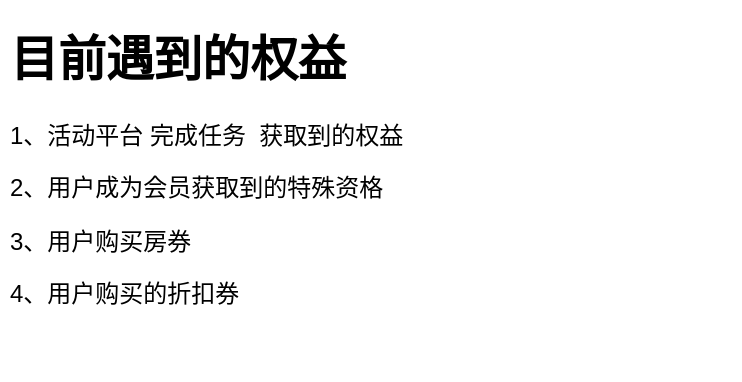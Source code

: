 <mxfile version="11.3.0" type="github" pages="1"><diagram id="ASpGRyfzXIk038cy7oYj" name="Page-1"><mxGraphModel dx="1045" dy="707" grid="1" gridSize="10" guides="1" tooltips="1" connect="1" arrows="1" fold="1" page="1" pageScale="1" pageWidth="827" pageHeight="1169" math="0" shadow="0"><root><mxCell id="0"/><mxCell id="1" parent="0"/><mxCell id="lqrij6iSkJARUWn-H7WU-6" value="&lt;h1&gt;目前遇到的权益&lt;/h1&gt;&lt;p&gt;1、活动平台 完成任务&amp;nbsp; 获取到的权益&lt;/p&gt;&lt;p&gt;2、用户成为会员获取到的特殊资格&lt;/p&gt;&lt;p&gt;3、用户购买房券&lt;/p&gt;&lt;p&gt;4、用户购买的折扣券&lt;/p&gt;" style="text;html=1;strokeColor=none;fillColor=none;spacing=5;spacingTop=-20;whiteSpace=wrap;overflow=hidden;rounded=0;" vertex="1" parent="1"><mxGeometry x="80" y="240" width="370" height="180" as="geometry"/></mxCell><mxCell id="lqrij6iSkJARUWn-H7WU-7" value="Untitled Layer" parent="0" visible="0"/><mxCell id="lqrij6iSkJARUWn-H7WU-8" value="" style="rounded=0;whiteSpace=wrap;html=1;" vertex="1" parent="lqrij6iSkJARUWn-H7WU-7"><mxGeometry x="360" y="80" width="120" height="60" as="geometry"/></mxCell><mxCell id="lqrij6iSkJARUWn-H7WU-9" value="代金券" style="rounded=0;whiteSpace=wrap;html=1;" vertex="1" parent="lqrij6iSkJARUWn-H7WU-7"><mxGeometry x="80" y="280" width="120" height="60" as="geometry"/></mxCell><mxCell id="lqrij6iSkJARUWn-H7WU-10" value="促销" style="rounded=0;whiteSpace=wrap;html=1;" vertex="1" parent="lqrij6iSkJARUWn-H7WU-7"><mxGeometry x="280" y="280" width="120" height="60" as="geometry"/></mxCell><mxCell id="lqrij6iSkJARUWn-H7WU-11" value="点评" style="rounded=0;whiteSpace=wrap;html=1;" vertex="1" parent="lqrij6iSkJARUWn-H7WU-7"><mxGeometry x="480" y="280" width="120" height="60" as="geometry"/></mxCell><mxCell id="lqrij6iSkJARUWn-H7WU-12" value="搜索" style="rounded=0;whiteSpace=wrap;html=1;" vertex="1" parent="lqrij6iSkJARUWn-H7WU-7"><mxGeometry x="680" y="280" width="120" height="60" as="geometry"/></mxCell></root></mxGraphModel></diagram></mxfile>